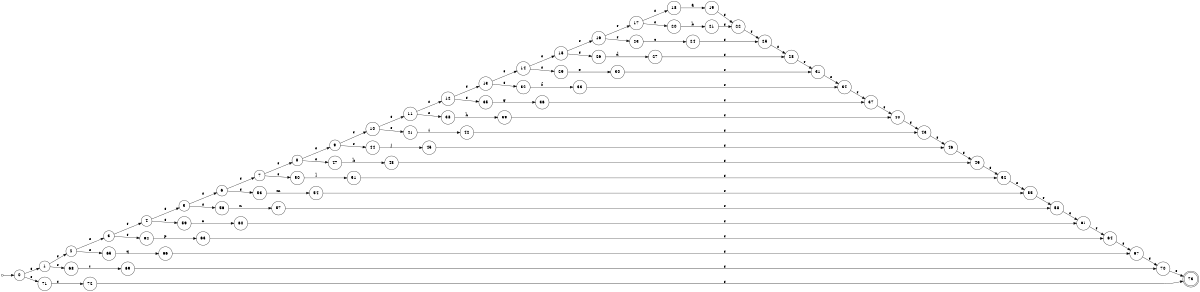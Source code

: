digraph {
	rankdir=LR size="8,5"
	node [shape=doublecircle]
	73
	node [shape=circle]
	start [label="" height=0.1 width=0.1]
	start -> 0 [label=""]
	0 -> 1 [label="ε"]
	0 -> 71 [label="ε"]
	1 -> 2 [label="ε"]
	1 -> 68 [label="ε"]
	2 -> 3 [label="ε"]
	2 -> 65 [label="ε"]
	3 -> 4 [label="ε"]
	3 -> 62 [label="ε"]
	4 -> 5 [label="ε"]
	4 -> 59 [label="ε"]
	5 -> 6 [label="ε"]
	5 -> 56 [label="ε"]
	6 -> 7 [label="ε"]
	6 -> 53 [label="ε"]
	7 -> 8 [label="ε"]
	7 -> 50 [label="ε"]
	8 -> 9 [label="ε"]
	8 -> 47 [label="ε"]
	9 -> 10 [label="ε"]
	9 -> 44 [label="ε"]
	10 -> 11 [label="ε"]
	10 -> 41 [label="ε"]
	11 -> 12 [label="ε"]
	11 -> 38 [label="ε"]
	12 -> 13 [label="ε"]
	12 -> 35 [label="ε"]
	13 -> 14 [label="ε"]
	13 -> 32 [label="ε"]
	14 -> 15 [label="ε"]
	14 -> 29 [label="ε"]
	15 -> 16 [label="ε"]
	15 -> 26 [label="ε"]
	16 -> 17 [label="ε"]
	16 -> 23 [label="ε"]
	17 -> 18 [label="ε"]
	17 -> 20 [label="ε"]
	18 -> 19 [label=a]
	20 -> 21 [label=b]
	19 -> 22 [label="ε"]
	21 -> 22 [label="ε"]
	23 -> 24 [label=c]
	22 -> 25 [label="ε"]
	24 -> 25 [label="ε"]
	26 -> 27 [label=d]
	25 -> 28 [label="ε"]
	27 -> 28 [label="ε"]
	29 -> 30 [label=e]
	28 -> 31 [label="ε"]
	30 -> 31 [label="ε"]
	32 -> 33 [label=f]
	31 -> 34 [label="ε"]
	33 -> 34 [label="ε"]
	35 -> 36 [label=g]
	34 -> 37 [label="ε"]
	36 -> 37 [label="ε"]
	38 -> 39 [label=h]
	37 -> 40 [label="ε"]
	39 -> 40 [label="ε"]
	41 -> 42 [label=i]
	40 -> 43 [label="ε"]
	42 -> 43 [label="ε"]
	44 -> 45 [label=j]
	43 -> 46 [label="ε"]
	45 -> 46 [label="ε"]
	47 -> 48 [label=k]
	46 -> 49 [label="ε"]
	48 -> 49 [label="ε"]
	50 -> 51 [label=l]
	49 -> 52 [label="ε"]
	51 -> 52 [label="ε"]
	53 -> 54 [label=m]
	52 -> 55 [label="ε"]
	54 -> 55 [label="ε"]
	56 -> 57 [label=n]
	55 -> 58 [label="ε"]
	57 -> 58 [label="ε"]
	59 -> 60 [label=o]
	58 -> 61 [label="ε"]
	60 -> 61 [label="ε"]
	62 -> 63 [label=p]
	61 -> 64 [label="ε"]
	63 -> 64 [label="ε"]
	65 -> 66 [label=q]
	64 -> 67 [label="ε"]
	66 -> 67 [label="ε"]
	68 -> 69 [label=r]
	67 -> 70 [label="ε"]
	69 -> 70 [label="ε"]
	71 -> 72 [label=s]
	70 -> 73 [label="ε"]
	72 -> 73 [label="ε"]
}
